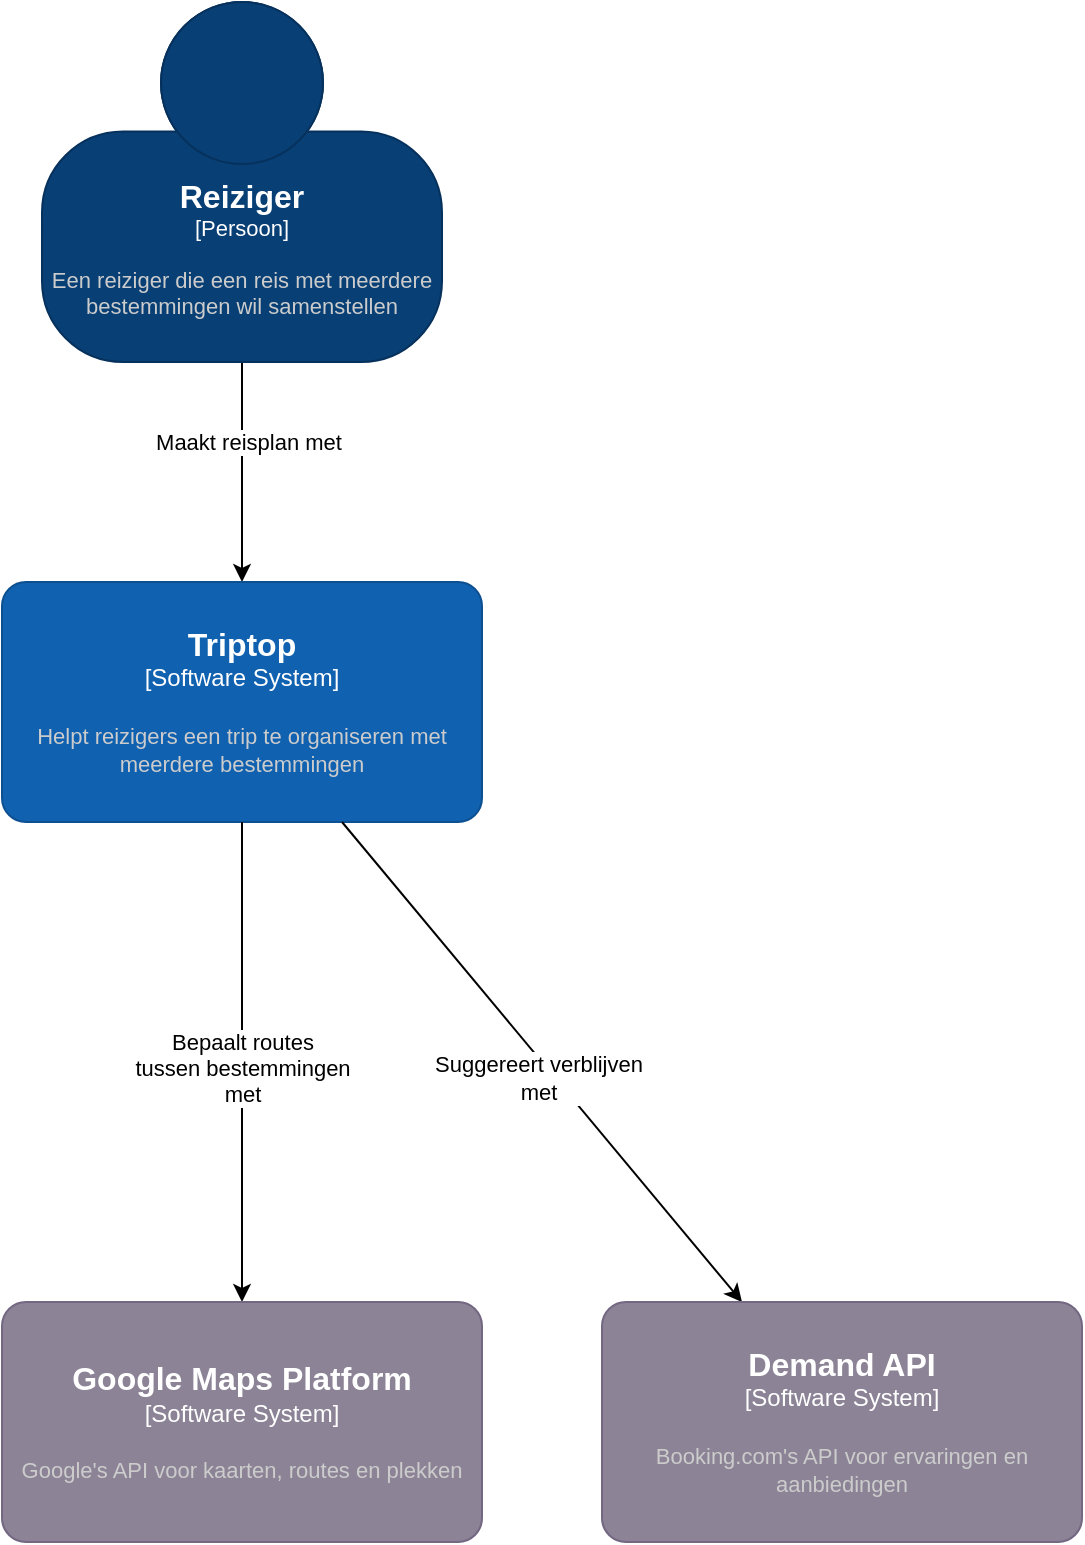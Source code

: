 <mxfile version="26.1.1">
  <diagram name="Pagina-1" id="FZKNgnoQqAWaFEzAtLj0">
    <mxGraphModel dx="1590" dy="930" grid="1" gridSize="10" guides="1" tooltips="1" connect="1" arrows="1" fold="1" page="1" pageScale="1" pageWidth="827" pageHeight="1169" math="0" shadow="0">
      <root>
        <mxCell id="0" />
        <mxCell id="1" parent="0" />
        <mxCell id="QjTZiwmzumpvmo8HTnMH-16" value="" style="edgeStyle=none;rounded=0;orthogonalLoop=1;jettySize=auto;html=1;" parent="1" source="QjTZiwmzumpvmo8HTnMH-14" target="QjTZiwmzumpvmo8HTnMH-15" edge="1">
          <mxGeometry relative="1" as="geometry" />
        </mxCell>
        <mxCell id="QjTZiwmzumpvmo8HTnMH-17" value="Maakt reisplan met" style="edgeLabel;html=1;align=center;verticalAlign=middle;resizable=0;points=[];" parent="QjTZiwmzumpvmo8HTnMH-16" vertex="1" connectable="0">
          <mxGeometry x="-0.257" y="3" relative="1" as="geometry">
            <mxPoint y="-1" as="offset" />
          </mxGeometry>
        </mxCell>
        <object placeholders="1" c4Name="Reiziger" c4Type="Persoon" c4Description="Een reiziger die een reis met meerdere bestemmingen wil samenstellen" label="&lt;font style=&quot;font-size: 16px&quot;&gt;&lt;b&gt;%c4Name%&lt;/b&gt;&lt;/font&gt;&lt;div&gt;[%c4Type%]&lt;/div&gt;&lt;br&gt;&lt;div&gt;&lt;font style=&quot;font-size: 11px&quot;&gt;&lt;font color=&quot;#cccccc&quot;&gt;%c4Description%&lt;/font&gt;&lt;/div&gt;" id="QjTZiwmzumpvmo8HTnMH-14">
          <mxCell style="html=1;fontSize=11;dashed=0;whiteSpace=wrap;fillColor=#083F75;strokeColor=#06315C;fontColor=#ffffff;shape=mxgraph.c4.person2;align=center;metaEdit=1;points=[[0.5,0,0],[1,0.5,0],[1,0.75,0],[0.75,1,0],[0.5,1,0],[0.25,1,0],[0,0.75,0],[0,0.5,0]];resizable=0;" parent="1" vertex="1">
            <mxGeometry x="340" width="200" height="180" as="geometry" />
          </mxCell>
        </object>
        <object placeholders="1" c4Name="Triptop" c4Type="Software System" c4Description="Helpt reizigers een trip te organiseren met meerdere bestemmingen" label="&lt;font style=&quot;font-size: 16px&quot;&gt;&lt;b&gt;%c4Name%&lt;/b&gt;&lt;/font&gt;&lt;div&gt;[%c4Type%]&lt;/div&gt;&lt;br&gt;&lt;div&gt;&lt;font style=&quot;font-size: 11px&quot;&gt;&lt;font color=&quot;#cccccc&quot;&gt;%c4Description%&lt;/font&gt;&lt;/div&gt;" id="QjTZiwmzumpvmo8HTnMH-15">
          <mxCell style="rounded=1;whiteSpace=wrap;html=1;labelBackgroundColor=none;fillColor=#1061B0;fontColor=#ffffff;align=center;arcSize=10;strokeColor=#0D5091;metaEdit=1;resizable=0;points=[[0.25,0,0],[0.5,0,0],[0.75,0,0],[1,0.25,0],[1,0.5,0],[1,0.75,0],[0.75,1,0],[0.5,1,0],[0.25,1,0],[0,0.75,0],[0,0.5,0],[0,0.25,0]];" parent="1" vertex="1">
            <mxGeometry x="320" y="290" width="240" height="120" as="geometry" />
          </mxCell>
        </object>
        <mxCell id="QjTZiwmzumpvmo8HTnMH-19" style="edgeStyle=none;rounded=0;orthogonalLoop=1;jettySize=auto;html=1;exitX=0.5;exitY=1;exitDx=0;exitDy=0;exitPerimeter=0;entryX=0.5;entryY=0;entryDx=0;entryDy=0;entryPerimeter=0;" parent="1" source="QjTZiwmzumpvmo8HTnMH-15" target="QjTZiwmzumpvmo8HTnMH-18" edge="1">
          <mxGeometry relative="1" as="geometry">
            <mxPoint x="390" y="600" as="targetPoint" />
          </mxGeometry>
        </mxCell>
        <mxCell id="QjTZiwmzumpvmo8HTnMH-21" value="Bepaalt routes&lt;div&gt;tussen bestemmingen&lt;/div&gt;&lt;div&gt;met&lt;/div&gt;" style="edgeLabel;html=1;align=center;verticalAlign=middle;resizable=0;points=[];" parent="QjTZiwmzumpvmo8HTnMH-19" vertex="1" connectable="0">
          <mxGeometry x="0.029" relative="1" as="geometry">
            <mxPoint y="-1" as="offset" />
          </mxGeometry>
        </mxCell>
        <object placeholders="1" c4Name="Google Maps Platform" c4Type="Software System" c4Description="Google&#39;s API voor kaarten, routes en plekken" label="&lt;font style=&quot;font-size: 16px&quot;&gt;&lt;b&gt;%c4Name%&lt;/b&gt;&lt;/font&gt;&lt;div&gt;[%c4Type%]&lt;/div&gt;&lt;br&gt;&lt;div&gt;&lt;font style=&quot;font-size: 11px&quot;&gt;&lt;font color=&quot;#cccccc&quot;&gt;%c4Description%&lt;/font&gt;&lt;/div&gt;" id="QjTZiwmzumpvmo8HTnMH-18">
          <mxCell style="rounded=1;whiteSpace=wrap;html=1;labelBackgroundColor=none;fillColor=#8C8496;fontColor=#ffffff;align=center;arcSize=10;strokeColor=#736782;metaEdit=1;resizable=0;points=[[0.25,0,0],[0.5,0,0],[0.75,0,0],[1,0.25,0],[1,0.5,0],[1,0.75,0],[0.75,1,0],[0.5,1,0],[0.25,1,0],[0,0.75,0],[0,0.5,0],[0,0.25,0]];" parent="1" vertex="1">
            <mxGeometry x="320" y="650" width="240" height="120" as="geometry" />
          </mxCell>
        </object>
        <mxCell id="QjTZiwmzumpvmo8HTnMH-24" style="edgeStyle=none;rounded=0;orthogonalLoop=1;jettySize=auto;html=1;" parent="1" source="QjTZiwmzumpvmo8HTnMH-15" edge="1" target="QjTZiwmzumpvmo8HTnMH-22">
          <mxGeometry relative="1" as="geometry">
            <mxPoint x="710" y="640" as="targetPoint" />
            <mxPoint x="540" y="500" as="sourcePoint" />
          </mxGeometry>
        </mxCell>
        <mxCell id="QjTZiwmzumpvmo8HTnMH-25" value="Suggereert verblijven&lt;div&gt;met&lt;/div&gt;" style="edgeLabel;html=1;align=center;verticalAlign=middle;resizable=0;points=[];" parent="QjTZiwmzumpvmo8HTnMH-24" vertex="1" connectable="0">
          <mxGeometry x="0.027" y="-7" relative="1" as="geometry">
            <mxPoint as="offset" />
          </mxGeometry>
        </mxCell>
        <object placeholders="1" c4Name="Demand API" c4Type="Software System" c4Description="Booking.com&#39;s API voor ervaringen en aanbiedingen" label="&lt;font style=&quot;font-size: 16px&quot;&gt;&lt;b&gt;%c4Name%&lt;/b&gt;&lt;/font&gt;&lt;div&gt;[%c4Type%]&lt;/div&gt;&lt;br&gt;&lt;div&gt;&lt;font style=&quot;font-size: 11px&quot;&gt;&lt;font color=&quot;#cccccc&quot;&gt;%c4Description%&lt;/font&gt;&lt;/div&gt;" id="QjTZiwmzumpvmo8HTnMH-22">
          <mxCell style="rounded=1;whiteSpace=wrap;html=1;labelBackgroundColor=none;fillColor=#8C8496;fontColor=#ffffff;align=center;arcSize=10;strokeColor=#736782;metaEdit=1;resizable=0;points=[[0.25,0,0],[0.5,0,0],[0.75,0,0],[1,0.25,0],[1,0.5,0],[1,0.75,0],[0.75,1,0],[0.5,1,0],[0.25,1,0],[0,0.75,0],[0,0.5,0],[0,0.25,0]];" parent="1" vertex="1">
            <mxGeometry x="620" y="650" width="240" height="120" as="geometry" />
          </mxCell>
        </object>
      </root>
    </mxGraphModel>
  </diagram>
</mxfile>
